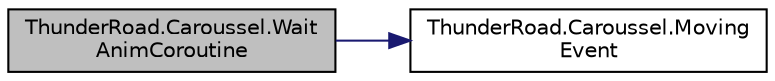 digraph "ThunderRoad.Caroussel.WaitAnimCoroutine"
{
 // LATEX_PDF_SIZE
  edge [fontname="Helvetica",fontsize="10",labelfontname="Helvetica",labelfontsize="10"];
  node [fontname="Helvetica",fontsize="10",shape=record];
  rankdir="LR";
  Node1 [label="ThunderRoad.Caroussel.Wait\lAnimCoroutine",height=0.2,width=0.4,color="black", fillcolor="grey75", style="filled", fontcolor="black",tooltip="Waits the anim coroutine."];
  Node1 -> Node2 [color="midnightblue",fontsize="10",style="solid",fontname="Helvetica"];
  Node2 [label="ThunderRoad.Caroussel.Moving\lEvent",height=0.2,width=0.4,color="black", fillcolor="white", style="filled",URL="$class_thunder_road_1_1_caroussel.html#afce6d30bb494847faae07b354c84a2db",tooltip="Delegate MovingEvent"];
}
